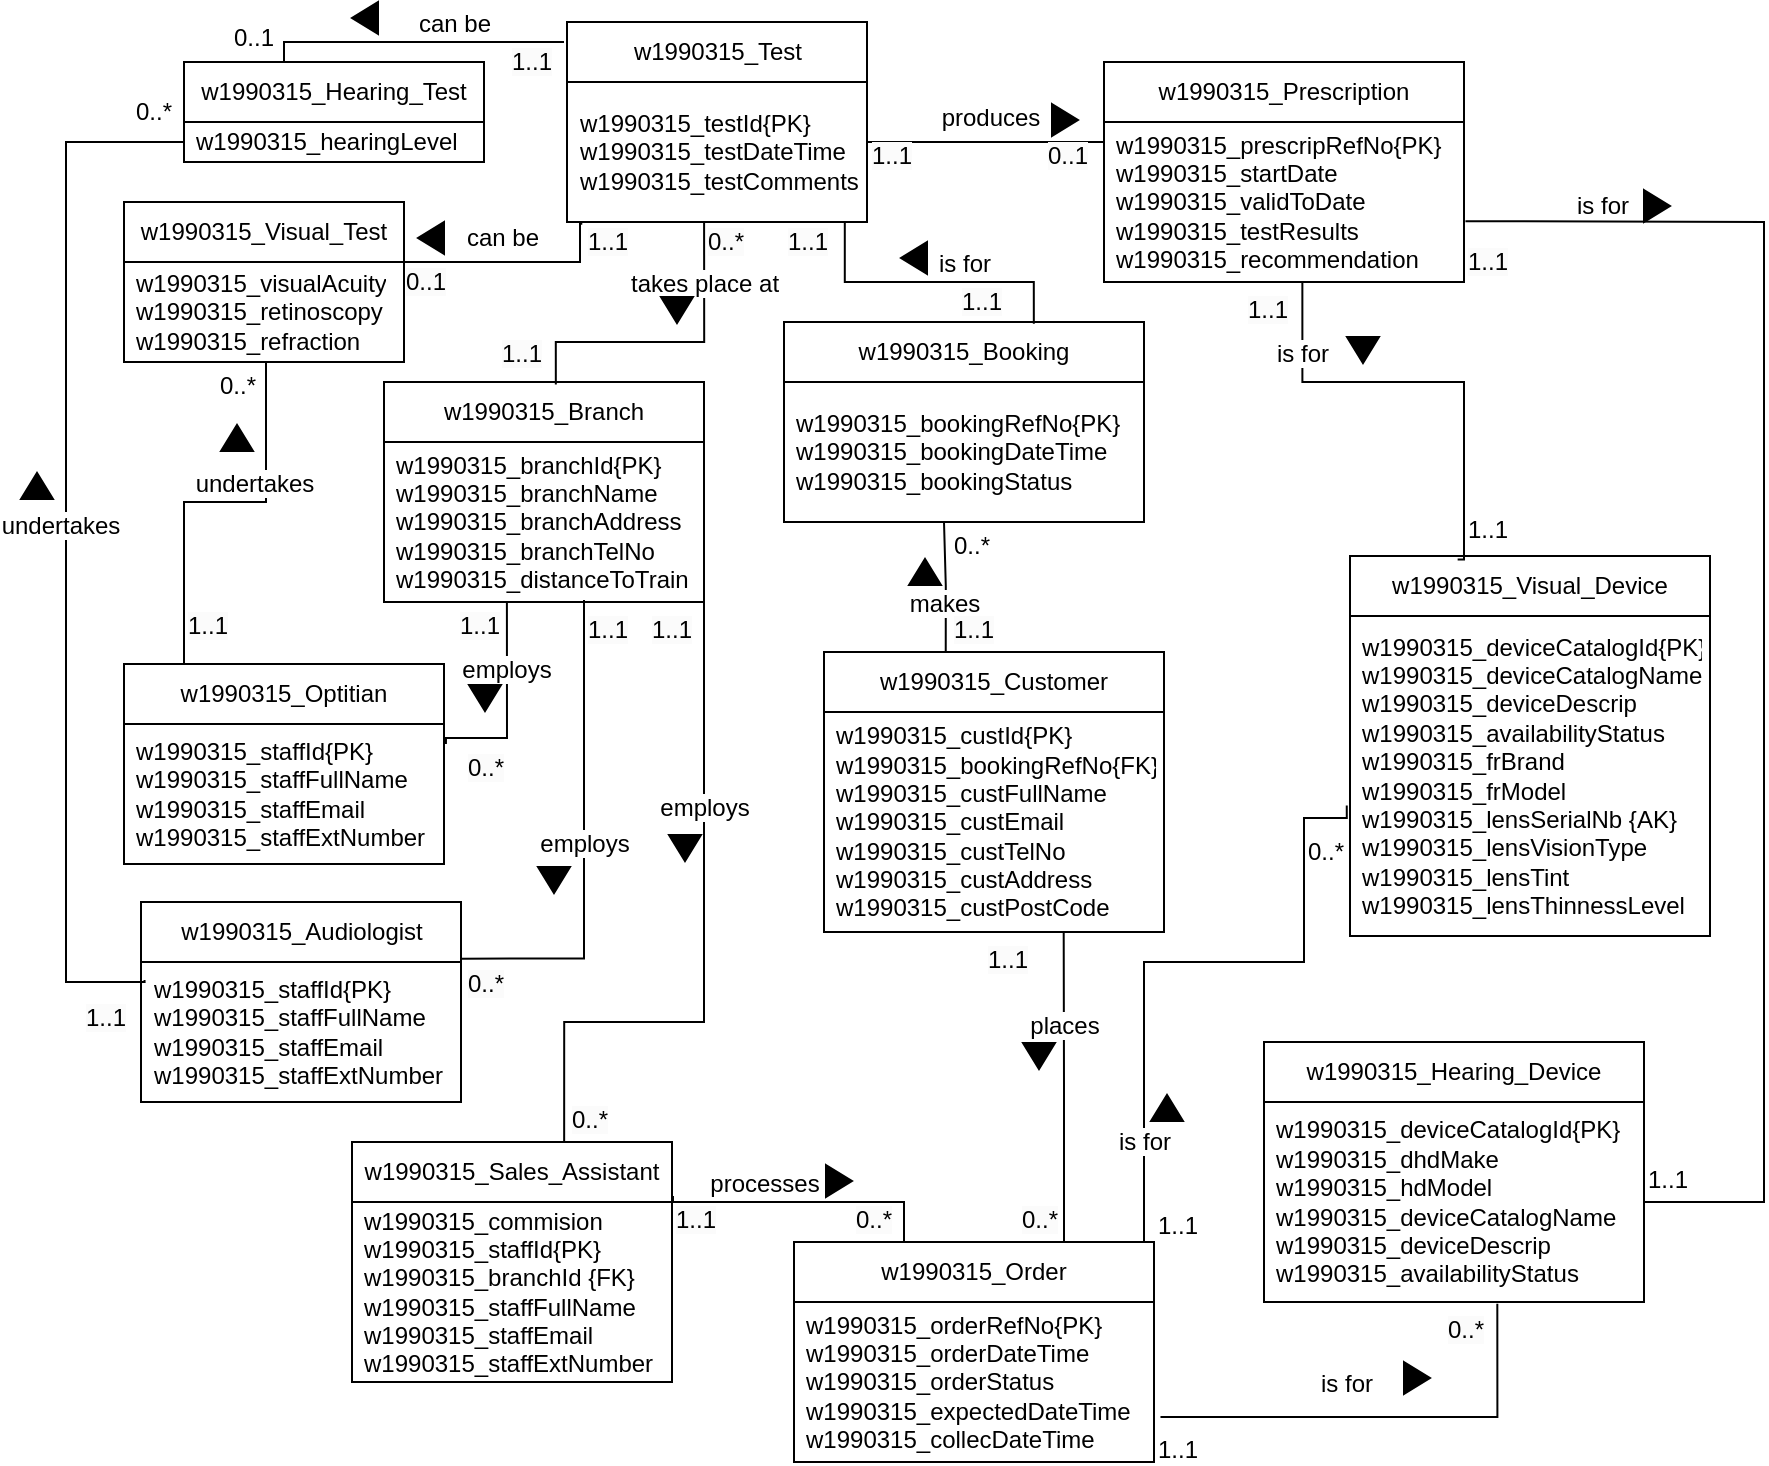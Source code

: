 <mxfile version="24.8.4">
  <diagram name="Strona-1" id="YwWQ-UXERLKJIcqRb9PK">
    <mxGraphModel dx="2443" dy="781" grid="1" gridSize="10" guides="1" tooltips="1" connect="1" arrows="1" fold="1" page="1" pageScale="1" pageWidth="827" pageHeight="1169" math="0" shadow="0">
      <root>
        <mxCell id="0" />
        <mxCell id="1" parent="0" />
        <mxCell id="VDHOx4SLG22JS74lbpEi-4" value="w1990315_&lt;span style=&quot;text-align: left;&quot;&gt;Branch&lt;/span&gt;" style="swimlane;fontStyle=0;childLayout=stackLayout;horizontal=1;startSize=30;horizontalStack=0;resizeParent=1;resizeParentMax=0;resizeLast=0;collapsible=1;marginBottom=0;whiteSpace=wrap;html=1;" parent="1" vertex="1">
          <mxGeometry x="130" y="490" width="160" height="110" as="geometry" />
        </mxCell>
        <mxCell id="VDHOx4SLG22JS74lbpEi-5" value="&lt;div&gt;&lt;span style=&quot;text-align: center; background-color: initial;&quot;&gt;w1990315_&lt;/span&gt;branchId{PK}&lt;br&gt;&lt;span style=&quot;text-align: center;&quot;&gt;w1990315_&lt;/span&gt;branchName&lt;br&gt;&lt;span style=&quot;text-align: center;&quot;&gt;w1990315_&lt;/span&gt;branchAddress&lt;br&gt;&lt;span style=&quot;text-align: center;&quot;&gt;w1990315_&lt;/span&gt;branchTelNo&lt;br&gt;&lt;span style=&quot;text-align: center;&quot;&gt;w1990315_&lt;/span&gt;distanceToTrain&lt;br&gt;&lt;/div&gt;" style="text;strokeColor=none;fillColor=none;align=left;verticalAlign=middle;spacingLeft=4;spacingRight=4;overflow=hidden;points=[[0,0.5],[1,0.5]];portConstraint=eastwest;rotatable=0;whiteSpace=wrap;html=1;" parent="VDHOx4SLG22JS74lbpEi-4" vertex="1">
          <mxGeometry y="30" width="160" height="80" as="geometry" />
        </mxCell>
        <mxCell id="VDHOx4SLG22JS74lbpEi-10" value="w1990315_Test" style="swimlane;fontStyle=0;childLayout=stackLayout;horizontal=1;startSize=30;horizontalStack=0;resizeParent=1;resizeParentMax=0;resizeLast=0;collapsible=1;marginBottom=0;whiteSpace=wrap;html=1;" parent="1" vertex="1">
          <mxGeometry x="221.5" y="310" width="150" height="100" as="geometry" />
        </mxCell>
        <mxCell id="VDHOx4SLG22JS74lbpEi-11" value="&lt;span style=&quot;text-align: center;&quot;&gt;w1990315_&lt;/span&gt;testId{PK}&lt;br&gt;&lt;span style=&quot;text-align: center;&quot;&gt;w1990315_&lt;/span&gt;testDateTime&lt;br&gt;&lt;span style=&quot;text-align: center;&quot;&gt;w1990315_&lt;/span&gt;testComments" style="text;strokeColor=none;fillColor=none;align=left;verticalAlign=middle;spacingLeft=4;spacingRight=4;overflow=hidden;points=[[0,0.5],[1,0.5]];portConstraint=eastwest;rotatable=0;whiteSpace=wrap;html=1;" parent="VDHOx4SLG22JS74lbpEi-10" vertex="1">
          <mxGeometry y="30" width="150" height="70" as="geometry" />
        </mxCell>
        <mxCell id="VDHOx4SLG22JS74lbpEi-14" value="w1990315_Booking" style="swimlane;fontStyle=0;childLayout=stackLayout;horizontal=1;startSize=30;horizontalStack=0;resizeParent=1;resizeParentMax=0;resizeLast=0;collapsible=1;marginBottom=0;whiteSpace=wrap;html=1;" parent="1" vertex="1">
          <mxGeometry x="330" y="460" width="180" height="100" as="geometry" />
        </mxCell>
        <mxCell id="VDHOx4SLG22JS74lbpEi-15" value="&lt;span style=&quot;text-align: center;&quot;&gt;w1990315_&lt;/span&gt;bookingRefNo{PK}&lt;br&gt;&lt;span style=&quot;text-align: center;&quot;&gt;w1990315_&lt;/span&gt;bookingDateTime&lt;br&gt;&lt;span style=&quot;text-align: center;&quot;&gt;w1990315_&lt;/span&gt;bookingStatus" style="text;strokeColor=none;fillColor=none;align=left;verticalAlign=middle;spacingLeft=4;spacingRight=4;overflow=hidden;points=[[0,0.5],[1,0.5]];portConstraint=eastwest;rotatable=0;whiteSpace=wrap;html=1;" parent="VDHOx4SLG22JS74lbpEi-14" vertex="1">
          <mxGeometry y="30" width="180" height="70" as="geometry" />
        </mxCell>
        <mxCell id="VDHOx4SLG22JS74lbpEi-16" value="w1990315_Hearing_Test" style="swimlane;fontStyle=0;childLayout=stackLayout;horizontal=1;startSize=30;horizontalStack=0;resizeParent=1;resizeParentMax=0;resizeLast=0;collapsible=1;marginBottom=0;whiteSpace=wrap;html=1;" parent="1" vertex="1">
          <mxGeometry x="30" y="330" width="150" height="50" as="geometry" />
        </mxCell>
        <mxCell id="VDHOx4SLG22JS74lbpEi-17" value="&lt;span style=&quot;text-align: center;&quot;&gt;w1990315_&lt;/span&gt;hearingLevel&amp;nbsp;" style="text;strokeColor=none;fillColor=none;align=left;verticalAlign=middle;spacingLeft=4;spacingRight=4;overflow=hidden;points=[[0,0.5],[1,0.5]];portConstraint=eastwest;rotatable=0;whiteSpace=wrap;html=1;" parent="VDHOx4SLG22JS74lbpEi-16" vertex="1">
          <mxGeometry y="30" width="150" height="20" as="geometry" />
        </mxCell>
        <mxCell id="VDHOx4SLG22JS74lbpEi-18" value="w1990315_Customer" style="swimlane;fontStyle=0;childLayout=stackLayout;horizontal=1;startSize=30;horizontalStack=0;resizeParent=1;resizeParentMax=0;resizeLast=0;collapsible=1;marginBottom=0;whiteSpace=wrap;html=1;" parent="1" vertex="1">
          <mxGeometry x="350" y="625" width="170" height="140" as="geometry" />
        </mxCell>
        <mxCell id="VDHOx4SLG22JS74lbpEi-19" value="&lt;span style=&quot;text-align: center;&quot;&gt;w1990315_&lt;/span&gt;custId{PK}&lt;div&gt;&lt;span style=&quot;text-align: center;&quot;&gt;w1990315_&lt;/span&gt;bookingRefNo{FK}&lt;br&gt;&lt;span style=&quot;text-align: center;&quot;&gt;w1990315_&lt;/span&gt;custFullName&lt;br&gt;&lt;span style=&quot;text-align: center;&quot;&gt;w1990315_&lt;/span&gt;custEmail&lt;br&gt;&lt;span style=&quot;text-align: center;&quot;&gt;w1990315_&lt;/span&gt;custTelNo&lt;br&gt;&lt;span style=&quot;text-align: center;&quot;&gt;w1990315_&lt;/span&gt;custAddress&lt;br&gt;&lt;span style=&quot;text-align: center;&quot;&gt;w1990315_&lt;/span&gt;custPostCode&lt;/div&gt;" style="text;strokeColor=none;fillColor=none;align=left;verticalAlign=middle;spacingLeft=4;spacingRight=4;overflow=hidden;points=[[0,0.5],[1,0.5]];portConstraint=eastwest;rotatable=0;whiteSpace=wrap;html=1;" parent="VDHOx4SLG22JS74lbpEi-18" vertex="1">
          <mxGeometry y="30" width="170" height="110" as="geometry" />
        </mxCell>
        <mxCell id="VDHOx4SLG22JS74lbpEi-20" value="w1990315_Prescription" style="swimlane;fontStyle=0;childLayout=stackLayout;horizontal=1;startSize=30;horizontalStack=0;resizeParent=1;resizeParentMax=0;resizeLast=0;collapsible=1;marginBottom=0;whiteSpace=wrap;html=1;" parent="1" vertex="1">
          <mxGeometry x="490" y="330" width="180" height="110" as="geometry" />
        </mxCell>
        <mxCell id="VDHOx4SLG22JS74lbpEi-21" value="&lt;span style=&quot;text-align: center;&quot;&gt;w1990315_&lt;/span&gt;prescripRefNo{PK}&lt;br&gt;&lt;span style=&quot;text-align: center;&quot;&gt;w1990315_&lt;/span&gt;startDate&lt;br&gt;&lt;span style=&quot;text-align: center;&quot;&gt;w1990315_&lt;/span&gt;validToDate&lt;br&gt;&lt;span style=&quot;text-align: center;&quot;&gt;w1990315_&lt;/span&gt;testResults&lt;br&gt;&lt;span style=&quot;text-align: center;&quot;&gt;w1990315_&lt;/span&gt;recommendation" style="text;strokeColor=none;fillColor=none;align=left;verticalAlign=middle;spacingLeft=4;spacingRight=4;overflow=hidden;points=[[0,0.5],[1,0.5]];portConstraint=eastwest;rotatable=0;whiteSpace=wrap;html=1;" parent="VDHOx4SLG22JS74lbpEi-20" vertex="1">
          <mxGeometry y="30" width="180" height="80" as="geometry" />
        </mxCell>
        <mxCell id="VDHOx4SLG22JS74lbpEi-22" value="w1990315_Order" style="swimlane;fontStyle=0;childLayout=stackLayout;horizontal=1;startSize=30;horizontalStack=0;resizeParent=1;resizeParentMax=0;resizeLast=0;collapsible=1;marginBottom=0;whiteSpace=wrap;html=1;" parent="1" vertex="1">
          <mxGeometry x="335" y="920" width="180" height="110" as="geometry" />
        </mxCell>
        <mxCell id="VDHOx4SLG22JS74lbpEi-23" value="&lt;span style=&quot;text-align: center;&quot;&gt;w1990315_&lt;/span&gt;orderRefNo{PK}&lt;br&gt;&lt;span style=&quot;text-align: center;&quot;&gt;w1990315_&lt;/span&gt;orderDateTime&lt;br&gt;&lt;span style=&quot;text-align: center;&quot;&gt;w1990315_&lt;/span&gt;orderStatus&lt;br&gt;&lt;span style=&quot;text-align: center;&quot;&gt;w1990315_&lt;/span&gt;expectedDateTime&lt;br&gt;&lt;span style=&quot;text-align: center;&quot;&gt;w1990315_&lt;/span&gt;collecDateTime&amp;nbsp;" style="text;strokeColor=none;fillColor=none;align=left;verticalAlign=middle;spacingLeft=4;spacingRight=4;overflow=hidden;points=[[0,0.5],[1,0.5]];portConstraint=eastwest;rotatable=0;whiteSpace=wrap;html=1;" parent="VDHOx4SLG22JS74lbpEi-22" vertex="1">
          <mxGeometry y="30" width="180" height="80" as="geometry" />
        </mxCell>
        <mxCell id="VDHOx4SLG22JS74lbpEi-26" value="w1990315_Visual_Test" style="swimlane;fontStyle=0;childLayout=stackLayout;horizontal=1;startSize=30;horizontalStack=0;resizeParent=1;resizeParentMax=0;resizeLast=0;collapsible=1;marginBottom=0;whiteSpace=wrap;html=1;" parent="1" vertex="1">
          <mxGeometry y="400" width="140" height="80" as="geometry" />
        </mxCell>
        <mxCell id="VDHOx4SLG22JS74lbpEi-27" value="&lt;span style=&quot;text-align: center;&quot;&gt;w1990315_&lt;/span&gt;visualAcuity&lt;br&gt;&lt;span style=&quot;text-align: center;&quot;&gt;w1990315_&lt;/span&gt;retinoscopy&lt;br&gt;&lt;span style=&quot;text-align: center;&quot;&gt;w1990315_&lt;/span&gt;refraction" style="text;strokeColor=none;fillColor=none;align=left;verticalAlign=middle;spacingLeft=4;spacingRight=4;overflow=hidden;points=[[0,0.5],[1,0.5]];portConstraint=eastwest;rotatable=0;whiteSpace=wrap;html=1;" parent="VDHOx4SLG22JS74lbpEi-26" vertex="1">
          <mxGeometry y="30" width="140" height="50" as="geometry" />
        </mxCell>
        <mxCell id="VDHOx4SLG22JS74lbpEi-30" value="w1990315_Visual_Device" style="swimlane;fontStyle=0;childLayout=stackLayout;horizontal=1;startSize=30;horizontalStack=0;resizeParent=1;resizeParentMax=0;resizeLast=0;collapsible=1;marginBottom=0;whiteSpace=wrap;html=1;" parent="1" vertex="1">
          <mxGeometry x="613" y="577" width="180" height="190" as="geometry" />
        </mxCell>
        <mxCell id="VDHOx4SLG22JS74lbpEi-31" value="&lt;div&gt;&lt;span style=&quot;text-align: center;&quot;&gt;w1990315_&lt;/span&gt;deviceCatalogId{PK}&lt;br&gt;&lt;span style=&quot;text-align: center;&quot;&gt;w1990315_&lt;/span&gt;deviceCatalogName&lt;br&gt;&lt;span style=&quot;text-align: center;&quot;&gt;w1990315_&lt;/span&gt;deviceDescrip&lt;br&gt;&lt;span style=&quot;text-align: center;&quot;&gt;w1990315_&lt;/span&gt;availabilityStatus&lt;br&gt;&lt;/div&gt;&lt;div&gt;&lt;span style=&quot;text-align: center;&quot;&gt;w1990315_&lt;/span&gt;frBrand&lt;br&gt;&lt;div&gt;&lt;span style=&quot;text-align: center; background-color: initial;&quot;&gt;w1990315_&lt;/span&gt;frModel&amp;nbsp;&lt;/div&gt;&lt;/div&gt;&lt;div&gt;&lt;span style=&quot;text-align: center;&quot;&gt;w1990315_&lt;/span&gt;lensSerialNb {AK}&lt;br&gt;&lt;span style=&quot;text-align: center;&quot;&gt;w1990315_&lt;/span&gt;lensVisionType&lt;br&gt;&lt;span style=&quot;text-align: center;&quot;&gt;w1990315_&lt;/span&gt;lensTint&lt;br&gt;&lt;span style=&quot;text-align: center;&quot;&gt;w1990315_&lt;/span&gt;lensThinnessLevel&amp;nbsp;&lt;br&gt;&lt;/div&gt;" style="text;strokeColor=none;fillColor=none;align=left;verticalAlign=middle;spacingLeft=4;spacingRight=4;overflow=hidden;points=[[0,0.5],[1,0.5]];portConstraint=eastwest;rotatable=0;whiteSpace=wrap;html=1;" parent="VDHOx4SLG22JS74lbpEi-30" vertex="1">
          <mxGeometry y="30" width="180" height="160" as="geometry" />
        </mxCell>
        <mxCell id="VDHOx4SLG22JS74lbpEi-32" value="w1990315_Hearing_Device" style="swimlane;fontStyle=0;childLayout=stackLayout;horizontal=1;startSize=30;horizontalStack=0;resizeParent=1;resizeParentMax=0;resizeLast=0;collapsible=1;marginBottom=0;whiteSpace=wrap;html=1;" parent="1" vertex="1">
          <mxGeometry x="570" y="820" width="190" height="130" as="geometry" />
        </mxCell>
        <mxCell id="VDHOx4SLG22JS74lbpEi-33" value="&lt;span style=&quot;text-align: center;&quot;&gt;w1990315_&lt;/span&gt;deviceCatalogId{PK}&lt;br&gt;&lt;span style=&quot;text-align: center;&quot;&gt;w1990315_&lt;/span&gt;dhdMake&lt;br&gt;&lt;span style=&quot;text-align: center;&quot;&gt;w1990315_&lt;/span&gt;hdModel&lt;div&gt;&lt;span style=&quot;text-align: center;&quot;&gt;w1990315_&lt;/span&gt;deviceCatalogName&lt;br&gt;&lt;span style=&quot;text-align: center;&quot;&gt;w1990315_&lt;/span&gt;deviceDescrip&lt;br&gt;&lt;span style=&quot;text-align: center;&quot;&gt;w1990315_&lt;/span&gt;availabilityStatus&lt;br&gt;&lt;/div&gt;" style="text;strokeColor=none;fillColor=none;align=left;verticalAlign=middle;spacingLeft=4;spacingRight=4;overflow=hidden;points=[[0,0.5],[1,0.5]];portConstraint=eastwest;rotatable=0;whiteSpace=wrap;html=1;" parent="VDHOx4SLG22JS74lbpEi-32" vertex="1">
          <mxGeometry y="30" width="190" height="100" as="geometry" />
        </mxCell>
        <mxCell id="VDHOx4SLG22JS74lbpEi-39" value="w1990315_Sales_Assistant" style="swimlane;fontStyle=0;childLayout=stackLayout;horizontal=1;startSize=30;horizontalStack=0;resizeParent=1;resizeParentMax=0;resizeLast=0;collapsible=1;marginBottom=0;whiteSpace=wrap;html=1;" parent="1" vertex="1">
          <mxGeometry x="114" y="870" width="160" height="120" as="geometry" />
        </mxCell>
        <mxCell id="VDHOx4SLG22JS74lbpEi-40" value="&lt;div&gt;&lt;span style=&quot;text-align: center; background-color: initial;&quot;&gt;w1990315_&lt;/span&gt;commision&lt;/div&gt;&lt;div&gt;&lt;span style=&quot;text-align: center; background-color: initial;&quot;&gt;w1990315_&lt;/span&gt;staffId{PK}&lt;br&gt;&lt;/div&gt;&lt;div&gt;w1990315_branchId {FK}&lt;/div&gt;&lt;div&gt;&lt;span style=&quot;text-align: center;&quot;&gt;w1990315_&lt;/span&gt;staffFullName&lt;br&gt;&lt;span style=&quot;text-align: center;&quot;&gt;w1990315_&lt;/span&gt;staffEmail&lt;br&gt;&lt;span style=&quot;text-align: center;&quot;&gt;w1990315_&lt;/span&gt;staffExtNumber&lt;br&gt;&lt;/div&gt;" style="text;strokeColor=none;fillColor=none;align=left;verticalAlign=middle;spacingLeft=4;spacingRight=4;overflow=hidden;points=[[0,0.5],[1,0.5]];portConstraint=eastwest;rotatable=0;whiteSpace=wrap;html=1;" parent="VDHOx4SLG22JS74lbpEi-39" vertex="1">
          <mxGeometry y="30" width="160" height="90" as="geometry" />
        </mxCell>
        <mxCell id="VDHOx4SLG22JS74lbpEi-41" value="w1990315_Optitian&lt;span style=&quot;color: rgba(0, 0, 0, 0); font-family: monospace; font-size: 0px; text-align: start; text-wrap: nowrap;&quot;&gt;%3CmxGraphModel%3E%3Croot%3E%3CmxCell%20id%3D%220%22%2F%3E%3CmxCell%20id%3D%221%22%20parent%3D%220%22%2F%3E%3CmxCell%20id%3D%222%22%20value%3D%22Visual_Device%22%20style%3D%22swimlane%3BfontStyle%3D0%3BchildLayout%3DstackLayout%3Bhorizontal%3D1%3BstartSize%3D30%3BhorizontalStack%3D0%3BresizeParent%3D1%3BresizeParentMax%3D0%3BresizeLast%3D0%3Bcollapsible%3D1%3BmarginBottom%3D0%3BwhiteSpace%3Dwrap%3Bhtml%3D1%3B%22%20vertex%3D%221%22%20parent%3D%221%22%3E%3CmxGeometry%20x%3D%22510%22%20y%3D%22275%22%20width%3D%22120%22%20height%3D%2250%22%20as%3D%22geometry%22%2F%3E%3C%2FmxCell%3E%3CmxCell%20id%3D%223%22%20value%3D%22deviceCatalogId%7BFK%7D%26lt%3Bdiv%26gt%3B%26lt%3Bbr%2F%26gt%3B%26lt%3B%2Fdiv%26gt%3B%22%20style%3D%22text%3BstrokeColor%3Dnone%3BfillColor%3Dnone%3Balign%3Dleft%3BverticalAlign%3Dmiddle%3BspacingLeft%3D4%3BspacingRight%3D4%3Boverflow%3Dhidden%3Bpoints%3D%5B%5B0%2C0.5%5D%2C%5B1%2C0.5%5D%5D%3BportConstraint%3Deastwest%3Brotatable%3D0%3BwhiteSpace%3Dwrap%3Bhtml%3D1%3B%22%20vertex%3D%221%22%20parent%3D%222%22%3E%3CmxGeometry%20y%3D%2230%22%20width%3D%22120%22%20height%3D%2220%22%20as%3D%22geometry%22%2F%3E%3C%2FmxCell%3E%3C%2Froot%3E%3C%2FmxGraphModel%3E&lt;/span&gt;" style="swimlane;fontStyle=0;childLayout=stackLayout;horizontal=1;startSize=30;horizontalStack=0;resizeParent=1;resizeParentMax=0;resizeLast=0;collapsible=1;marginBottom=0;whiteSpace=wrap;html=1;" parent="1" vertex="1">
          <mxGeometry y="631" width="160" height="100" as="geometry" />
        </mxCell>
        <mxCell id="VDHOx4SLG22JS74lbpEi-42" value="&lt;span style=&quot;text-align: center;&quot;&gt;w1990315_&lt;/span&gt;staffId{PK}&lt;div&gt;&lt;span style=&quot;text-align: center;&quot;&gt;w1990315_&lt;/span&gt;staffFullName&lt;br&gt;&lt;span style=&quot;text-align: center;&quot;&gt;w1990315_&lt;/span&gt;staffEmail&lt;br&gt;&lt;span style=&quot;text-align: center;&quot;&gt;w1990315_&lt;/span&gt;staffExtNumber&lt;br&gt;&lt;/div&gt;" style="text;strokeColor=none;fillColor=none;align=left;verticalAlign=middle;spacingLeft=4;spacingRight=4;overflow=hidden;points=[[0,0.5],[1,0.5]];portConstraint=eastwest;rotatable=0;whiteSpace=wrap;html=1;" parent="VDHOx4SLG22JS74lbpEi-41" vertex="1">
          <mxGeometry y="30" width="160" height="70" as="geometry" />
        </mxCell>
        <mxCell id="VDHOx4SLG22JS74lbpEi-43" value="w1990315_Audiologist" style="swimlane;fontStyle=0;childLayout=stackLayout;horizontal=1;startSize=30;horizontalStack=0;resizeParent=1;resizeParentMax=0;resizeLast=0;collapsible=1;marginBottom=0;whiteSpace=wrap;html=1;" parent="1" vertex="1">
          <mxGeometry x="8.5" y="750" width="160" height="100" as="geometry" />
        </mxCell>
        <mxCell id="VDHOx4SLG22JS74lbpEi-44" value="&lt;div&gt;&lt;span style=&quot;text-align: center; background-color: initial;&quot;&gt;w1990315_&lt;/span&gt;staffId{PK}&lt;br&gt;&lt;/div&gt;&lt;div&gt;&lt;span style=&quot;text-align: center;&quot;&gt;w1990315_&lt;/span&gt;staffFullName&lt;br&gt;&lt;span style=&quot;text-align: center;&quot;&gt;w1990315_&lt;/span&gt;staffEmail&lt;br&gt;&lt;span style=&quot;text-align: center;&quot;&gt;w1990315_&lt;/span&gt;staffExtNumber&lt;br&gt;&lt;/div&gt;" style="text;strokeColor=none;fillColor=none;align=left;verticalAlign=middle;spacingLeft=4;spacingRight=4;overflow=hidden;points=[[0,0.5],[1,0.5]];portConstraint=eastwest;rotatable=0;whiteSpace=wrap;html=1;" parent="VDHOx4SLG22JS74lbpEi-43" vertex="1">
          <mxGeometry y="30" width="160" height="70" as="geometry" />
        </mxCell>
        <mxCell id="0N0CLIWLFnsyUBgWIPJR-1" value="takes place at" style="endArrow=none;html=1;endSize=12;startArrow=none;startSize=14;startFill=0;edgeStyle=orthogonalEdgeStyle;align=center;verticalAlign=bottom;endFill=0;rounded=0;fontSize=12;exitX=0.537;exitY=0.011;exitDx=0;exitDy=0;exitPerimeter=0;entryX=0.457;entryY=1;entryDx=0;entryDy=0;entryPerimeter=0;" parent="1" source="VDHOx4SLG22JS74lbpEi-4" target="VDHOx4SLG22JS74lbpEi-11" edge="1">
          <mxGeometry x="0.485" relative="1" as="geometry">
            <mxPoint x="69.5" y="511" as="sourcePoint" />
            <mxPoint x="290" y="420" as="targetPoint" />
            <mxPoint as="offset" />
            <Array as="points">
              <mxPoint x="216" y="470" />
              <mxPoint x="290" y="470" />
            </Array>
          </mxGeometry>
        </mxCell>
        <mxCell id="0N0CLIWLFnsyUBgWIPJR-2" value="is for" style="endArrow=none;html=1;endSize=12;startArrow=none;startSize=14;startFill=0;edgeStyle=orthogonalEdgeStyle;align=center;verticalAlign=bottom;endFill=0;rounded=0;fontSize=12;exitX=0.926;exitY=1.003;exitDx=0;exitDy=0;exitPerimeter=0;entryX=0.694;entryY=0.009;entryDx=0;entryDy=0;entryPerimeter=0;" parent="1" source="VDHOx4SLG22JS74lbpEi-11" target="VDHOx4SLG22JS74lbpEi-14" edge="1">
          <mxGeometry x="0.232" relative="1" as="geometry">
            <mxPoint x="290.0" y="361" as="sourcePoint" />
            <mxPoint x="520.0" y="360" as="targetPoint" />
            <mxPoint as="offset" />
            <Array as="points">
              <mxPoint x="360" y="440" />
              <mxPoint x="455" y="440" />
            </Array>
          </mxGeometry>
        </mxCell>
        <mxCell id="0N0CLIWLFnsyUBgWIPJR-3" value="makes" style="endArrow=none;html=1;endSize=12;startArrow=none;startSize=14;startFill=0;edgeStyle=orthogonalEdgeStyle;align=center;verticalAlign=bottom;endFill=0;rounded=0;fontSize=12;exitX=0.917;exitY=0;exitDx=0;exitDy=0;exitPerimeter=0;" parent="1" edge="1">
          <mxGeometry x="-0.545" y="1" relative="1" as="geometry">
            <mxPoint x="410.87" y="625" as="sourcePoint" />
            <mxPoint x="410" y="560" as="targetPoint" />
            <mxPoint as="offset" />
            <Array as="points">
              <mxPoint x="411" y="592" />
              <mxPoint x="410" y="592" />
            </Array>
          </mxGeometry>
        </mxCell>
        <mxCell id="0N0CLIWLFnsyUBgWIPJR-8" value="processes" style="endArrow=none;html=1;endSize=12;startArrow=none;startSize=14;startFill=0;edgeStyle=orthogonalEdgeStyle;align=center;verticalAlign=bottom;endFill=0;rounded=0;fontSize=12;entryX=0.5;entryY=0;entryDx=0;entryDy=0;exitX=1.003;exitY=-0.033;exitDx=0;exitDy=0;exitPerimeter=0;" parent="1" source="VDHOx4SLG22JS74lbpEi-40" edge="1">
          <mxGeometry x="-0.377" relative="1" as="geometry">
            <mxPoint x="290" y="900" as="sourcePoint" />
            <mxPoint x="407" y="920.0" as="targetPoint" />
            <mxPoint as="offset" />
            <Array as="points">
              <mxPoint x="275" y="900" />
              <mxPoint x="390" y="900" />
              <mxPoint x="390" y="920" />
            </Array>
          </mxGeometry>
        </mxCell>
        <mxCell id="0N0CLIWLFnsyUBgWIPJR-9" value="places" style="endArrow=none;html=1;endSize=12;startArrow=none;startSize=14;startFill=0;edgeStyle=orthogonalEdgeStyle;align=center;verticalAlign=bottom;endFill=0;rounded=0;fontSize=12;exitX=0.75;exitY=0;exitDx=0;exitDy=0;entryX=0.705;entryY=1.002;entryDx=0;entryDy=0;entryPerimeter=0;" parent="1" source="VDHOx4SLG22JS74lbpEi-22" target="VDHOx4SLG22JS74lbpEi-19" edge="1">
          <mxGeometry x="0.282" relative="1" as="geometry">
            <mxPoint x="430" y="830" as="sourcePoint" />
            <mxPoint x="470" y="750" as="targetPoint" />
            <mxPoint as="offset" />
            <Array as="points" />
          </mxGeometry>
        </mxCell>
        <mxCell id="0N0CLIWLFnsyUBgWIPJR-10" value="is for" style="endArrow=none;html=1;endSize=12;startArrow=none;startSize=14;startFill=0;edgeStyle=orthogonalEdgeStyle;align=center;verticalAlign=bottom;endFill=0;rounded=0;fontSize=12;exitX=1.018;exitY=0.719;exitDx=0;exitDy=0;exitPerimeter=0;entryX=0.614;entryY=1.009;entryDx=0;entryDy=0;entryPerimeter=0;" parent="1" source="VDHOx4SLG22JS74lbpEi-23" target="VDHOx4SLG22JS74lbpEi-33" edge="1">
          <mxGeometry x="-0.179" y="8" relative="1" as="geometry">
            <mxPoint x="460.0" y="900.37" as="sourcePoint" />
            <mxPoint x="680" y="960" as="targetPoint" />
            <mxPoint as="offset" />
          </mxGeometry>
        </mxCell>
        <mxCell id="0N0CLIWLFnsyUBgWIPJR-15" value="produces" style="endArrow=none;html=1;endSize=12;startArrow=none;startSize=14;startFill=0;edgeStyle=orthogonalEdgeStyle;align=center;verticalAlign=bottom;endFill=0;rounded=0;fontSize=12;entryX=0;entryY=0.078;entryDx=0;entryDy=0;entryPerimeter=0;" parent="1" target="VDHOx4SLG22JS74lbpEi-21" edge="1">
          <mxGeometry x="-0.002" y="3" relative="1" as="geometry">
            <mxPoint x="371" y="370" as="sourcePoint" />
            <mxPoint x="520.0" y="360" as="targetPoint" />
            <mxPoint as="offset" />
            <Array as="points">
              <mxPoint x="371" y="370" />
              <mxPoint x="490" y="370" />
            </Array>
          </mxGeometry>
        </mxCell>
        <mxCell id="0N0CLIWLFnsyUBgWIPJR-17" value="is for" style="endArrow=none;html=1;endSize=12;startArrow=none;startSize=14;startFill=0;edgeStyle=orthogonalEdgeStyle;align=center;verticalAlign=bottom;endFill=0;rounded=0;fontSize=12;exitX=0.551;exitY=1;exitDx=0;exitDy=0;exitPerimeter=0;entryX=0.299;entryY=0.009;entryDx=0;entryDy=0;entryPerimeter=0;" parent="1" source="VDHOx4SLG22JS74lbpEi-21" target="VDHOx4SLG22JS74lbpEi-30" edge="1">
          <mxGeometry x="-0.59" relative="1" as="geometry">
            <mxPoint x="560" y="460" as="sourcePoint" />
            <mxPoint x="600" y="580" as="targetPoint" />
            <mxPoint as="offset" />
            <Array as="points">
              <mxPoint x="589" y="490" />
              <mxPoint x="670" y="490" />
              <mxPoint x="670" y="579" />
            </Array>
          </mxGeometry>
        </mxCell>
        <mxCell id="0N0CLIWLFnsyUBgWIPJR-21" value="can be" style="endArrow=none;html=1;endSize=12;startArrow=none;startSize=14;startFill=0;edgeStyle=orthogonalEdgeStyle;align=center;verticalAlign=bottom;endFill=0;rounded=0;fontSize=12;exitX=0.75;exitY=0;exitDx=0;exitDy=0;" parent="1" source="VDHOx4SLG22JS74lbpEi-16" edge="1">
          <mxGeometry x="0.48" relative="1" as="geometry">
            <mxPoint x="-30.0" y="321" as="sourcePoint" />
            <mxPoint x="220" y="320" as="targetPoint" />
            <mxPoint as="offset" />
            <Array as="points">
              <mxPoint x="80" y="330" />
              <mxPoint x="80" y="320" />
            </Array>
          </mxGeometry>
        </mxCell>
        <mxCell id="0N0CLIWLFnsyUBgWIPJR-22" value="can be" style="endArrow=none;html=1;endSize=12;startArrow=none;startSize=14;startFill=0;edgeStyle=orthogonalEdgeStyle;align=center;verticalAlign=bottom;endFill=0;rounded=0;fontSize=12;exitX=0.75;exitY=0;exitDx=0;exitDy=0;entryX=0.051;entryY=1.012;entryDx=0;entryDy=0;entryPerimeter=0;" parent="1" target="VDHOx4SLG22JS74lbpEi-11" edge="1">
          <mxGeometry x="-0.002" y="3" relative="1" as="geometry">
            <mxPoint x="140" y="440" as="sourcePoint" />
            <mxPoint x="227.0" y="430" as="targetPoint" />
            <mxPoint as="offset" />
            <Array as="points">
              <mxPoint x="140" y="430" />
              <mxPoint x="228" y="430" />
              <mxPoint x="228" y="411" />
            </Array>
          </mxGeometry>
        </mxCell>
        <mxCell id="0N0CLIWLFnsyUBgWIPJR-24" value="undertakes" style="endArrow=none;html=1;endSize=12;startArrow=none;startSize=14;startFill=0;edgeStyle=orthogonalEdgeStyle;align=center;verticalAlign=bottom;endFill=0;rounded=0;fontSize=12;entryX=0;entryY=0.5;entryDx=0;entryDy=0;exitX=0.011;exitY=0.128;exitDx=0;exitDy=0;exitPerimeter=0;" parent="1" source="VDHOx4SLG22JS74lbpEi-44" target="VDHOx4SLG22JS74lbpEi-17" edge="1">
          <mxGeometry x="-0.002" y="3" relative="1" as="geometry">
            <mxPoint x="-30" y="740" as="sourcePoint" />
            <mxPoint x="110.0" y="540" as="targetPoint" />
            <mxPoint as="offset" />
            <Array as="points">
              <mxPoint x="-29" y="790" />
              <mxPoint x="-29" y="370" />
            </Array>
          </mxGeometry>
        </mxCell>
        <mxCell id="0N0CLIWLFnsyUBgWIPJR-25" value="undertakes" style="endArrow=none;html=1;endSize=12;startArrow=none;startSize=14;startFill=0;edgeStyle=orthogonalEdgeStyle;align=center;verticalAlign=bottom;endFill=0;rounded=0;fontSize=12;exitX=0;exitY=0;exitDx=0;exitDy=0;entryX=0.463;entryY=0.996;entryDx=0;entryDy=0;entryPerimeter=0;" parent="1" source="VDHOx4SLG22JS74lbpEi-41" edge="1">
          <mxGeometry x="0.224" relative="1" as="geometry">
            <mxPoint x="0.06" y="695.14" as="sourcePoint" />
            <mxPoint x="54.35" y="480.04" as="targetPoint" />
            <mxPoint as="offset" />
            <Array as="points">
              <mxPoint x="30" y="550" />
              <mxPoint x="71" y="550" />
              <mxPoint x="71" y="480" />
            </Array>
          </mxGeometry>
        </mxCell>
        <mxCell id="0N0CLIWLFnsyUBgWIPJR-26" value="" style="triangle;whiteSpace=wrap;html=1;fillColor=#000000;rotation=0;" parent="1" vertex="1">
          <mxGeometry x="351" y="881.5" width="13" height="16" as="geometry" />
        </mxCell>
        <mxCell id="0N0CLIWLFnsyUBgWIPJR-28" value="" style="triangle;whiteSpace=wrap;html=1;fillColor=#000000;rotation=90;" parent="1" vertex="1">
          <mxGeometry x="208.5" y="731" width="13" height="16" as="geometry" />
        </mxCell>
        <mxCell id="0N0CLIWLFnsyUBgWIPJR-31" value="" style="triangle;whiteSpace=wrap;html=1;fillColor=#000000;rotation=-180;" parent="1" vertex="1">
          <mxGeometry x="147" y="410" width="13" height="16" as="geometry" />
        </mxCell>
        <mxCell id="0N0CLIWLFnsyUBgWIPJR-32" value="" style="triangle;whiteSpace=wrap;html=1;fillColor=#000000;rotation=-180;" parent="1" vertex="1">
          <mxGeometry x="114" y="300" width="13" height="16" as="geometry" />
        </mxCell>
        <mxCell id="0N0CLIWLFnsyUBgWIPJR-33" value="" style="triangle;whiteSpace=wrap;html=1;fillColor=#000000;" parent="1" vertex="1">
          <mxGeometry x="464" y="351" width="13" height="16" as="geometry" />
        </mxCell>
        <mxCell id="0N0CLIWLFnsyUBgWIPJR-34" value="" style="triangle;whiteSpace=wrap;html=1;fillColor=#000000;" parent="1" vertex="1">
          <mxGeometry x="640" y="980" width="13" height="16" as="geometry" />
        </mxCell>
        <mxCell id="0N0CLIWLFnsyUBgWIPJR-36" value="" style="triangle;whiteSpace=wrap;html=1;fillColor=#000000;rotation=-90;" parent="1" vertex="1">
          <mxGeometry x="50" y="510" width="13" height="16" as="geometry" />
        </mxCell>
        <mxCell id="0N0CLIWLFnsyUBgWIPJR-37" value="" style="triangle;whiteSpace=wrap;html=1;fillColor=#000000;rotation=-90;" parent="1" vertex="1">
          <mxGeometry x="-50" y="534" width="13" height="16" as="geometry" />
        </mxCell>
        <mxCell id="0N0CLIWLFnsyUBgWIPJR-38" value="" style="triangle;whiteSpace=wrap;html=1;fillColor=#000000;rotation=-180;" parent="1" vertex="1">
          <mxGeometry x="388.5" y="420" width="13" height="16" as="geometry" />
        </mxCell>
        <mxCell id="0N0CLIWLFnsyUBgWIPJR-39" value="" style="triangle;whiteSpace=wrap;html=1;fillColor=#000000;rotation=-90;" parent="1" vertex="1">
          <mxGeometry x="394" y="577" width="13" height="16" as="geometry" />
        </mxCell>
        <mxCell id="0N0CLIWLFnsyUBgWIPJR-46" value="" style="triangle;whiteSpace=wrap;html=1;fillColor=#000000;rotation=90;" parent="1" vertex="1">
          <mxGeometry x="613" y="466" width="13" height="16" as="geometry" />
        </mxCell>
        <mxCell id="0N0CLIWLFnsyUBgWIPJR-47" value="" style="triangle;whiteSpace=wrap;html=1;fillColor=#000000;rotation=90;" parent="1" vertex="1">
          <mxGeometry x="451" y="819" width="13" height="16" as="geometry" />
        </mxCell>
        <mxCell id="0N0CLIWLFnsyUBgWIPJR-52" value="0..*" style="text;html=1;align=center;verticalAlign=middle;whiteSpace=wrap;rounded=0;" parent="1" vertex="1">
          <mxGeometry x="41.5" y="480" width="30" height="24" as="geometry" />
        </mxCell>
        <mxCell id="0N0CLIWLFnsyUBgWIPJR-53" value="0..*" style="text;html=1;align=center;verticalAlign=middle;whiteSpace=wrap;rounded=0;" parent="1" vertex="1">
          <mxGeometry y="343" width="30" height="24" as="geometry" />
        </mxCell>
        <mxCell id="0N0CLIWLFnsyUBgWIPJR-54" value="0..1" style="text;html=1;align=center;verticalAlign=middle;whiteSpace=wrap;rounded=0;" parent="1" vertex="1">
          <mxGeometry x="50" y="306" width="30" height="24" as="geometry" />
        </mxCell>
        <mxCell id="0N0CLIWLFnsyUBgWIPJR-55" value="&lt;span style=&quot;color: rgb(0, 0, 0); font-family: Helvetica; font-size: 12px; font-style: normal; font-variant-ligatures: normal; font-variant-caps: normal; font-weight: 400; letter-spacing: normal; orphans: 2; text-align: center; text-indent: 0px; text-transform: none; widows: 2; word-spacing: 0px; -webkit-text-stroke-width: 0px; white-space: normal; background-color: rgb(251, 251, 251); text-decoration-thickness: initial; text-decoration-style: initial; text-decoration-color: initial; display: inline !important; float: none;&quot;&gt;0..1&lt;/span&gt;" style="text;whiteSpace=wrap;html=1;" parent="1" vertex="1">
          <mxGeometry x="138.5" y="426" width="30" height="20" as="geometry" />
        </mxCell>
        <mxCell id="0N0CLIWLFnsyUBgWIPJR-56" value="&lt;span style=&quot;color: rgb(0, 0, 0); font-family: Helvetica; font-size: 12px; font-style: normal; font-variant-ligatures: normal; font-variant-caps: normal; font-weight: 400; letter-spacing: normal; orphans: 2; text-align: center; text-indent: 0px; text-transform: none; widows: 2; word-spacing: 0px; -webkit-text-stroke-width: 0px; white-space: normal; background-color: rgb(251, 251, 251); text-decoration-thickness: initial; text-decoration-style: initial; text-decoration-color: initial; display: inline !important; float: none;&quot;&gt;0..1&lt;/span&gt;" style="text;whiteSpace=wrap;html=1;" parent="1" vertex="1">
          <mxGeometry x="460" y="363" width="30" height="20" as="geometry" />
        </mxCell>
        <mxCell id="0N0CLIWLFnsyUBgWIPJR-57" value="&lt;span style=&quot;color: rgb(0, 0, 0); font-family: Helvetica; font-size: 12px; font-style: normal; font-variant-ligatures: normal; font-variant-caps: normal; font-weight: 400; letter-spacing: normal; orphans: 2; text-align: center; text-indent: 0px; text-transform: none; widows: 2; word-spacing: 0px; -webkit-text-stroke-width: 0px; white-space: normal; background-color: rgb(251, 251, 251); text-decoration-thickness: initial; text-decoration-style: initial; text-decoration-color: initial; display: inline !important; float: none;&quot;&gt;1..1&lt;/span&gt;" style="text;whiteSpace=wrap;html=1;" parent="1" vertex="1">
          <mxGeometry x="371.5" y="363" width="30" height="20" as="geometry" />
        </mxCell>
        <mxCell id="0N0CLIWLFnsyUBgWIPJR-58" value="&lt;span style=&quot;color: rgb(0, 0, 0); font-family: Helvetica; font-size: 12px; font-style: normal; font-variant-ligatures: normal; font-variant-caps: normal; font-weight: 400; letter-spacing: normal; orphans: 2; text-align: center; text-indent: 0px; text-transform: none; widows: 2; word-spacing: 0px; -webkit-text-stroke-width: 0px; white-space: normal; background-color: rgb(251, 251, 251); text-decoration-thickness: initial; text-decoration-style: initial; text-decoration-color: initial; display: inline !important; float: none;&quot;&gt;1..1&lt;/span&gt;" style="text;whiteSpace=wrap;html=1;" parent="1" vertex="1">
          <mxGeometry x="560" y="440" width="30" height="20" as="geometry" />
        </mxCell>
        <mxCell id="0N0CLIWLFnsyUBgWIPJR-59" value="&lt;div style=&quot;text-align: center;&quot;&gt;&lt;span style=&quot;background-color: initial;&quot;&gt;1..1&lt;/span&gt;&lt;/div&gt;" style="text;whiteSpace=wrap;html=1;" parent="1" vertex="1">
          <mxGeometry x="670" y="550" width="30" height="20" as="geometry" />
        </mxCell>
        <mxCell id="0N0CLIWLFnsyUBgWIPJR-60" value="&lt;span style=&quot;color: rgb(0, 0, 0); font-family: Helvetica; font-size: 12px; font-style: normal; font-variant-ligatures: normal; font-variant-caps: normal; font-weight: 400; letter-spacing: normal; orphans: 2; text-align: center; text-indent: 0px; text-transform: none; widows: 2; word-spacing: 0px; -webkit-text-stroke-width: 0px; white-space: normal; background-color: rgb(251, 251, 251); text-decoration-thickness: initial; text-decoration-style: initial; text-decoration-color: initial; display: inline !important; float: none;&quot;&gt;0..*&lt;/span&gt;" style="text;whiteSpace=wrap;html=1;" parent="1" vertex="1">
          <mxGeometry x="660" y="950" width="30" height="20" as="geometry" />
        </mxCell>
        <mxCell id="0N0CLIWLFnsyUBgWIPJR-61" value="&lt;div style=&quot;text-align: center;&quot;&gt;&lt;span style=&quot;background-color: initial;&quot;&gt;1..1&lt;/span&gt;&lt;/div&gt;" style="text;whiteSpace=wrap;html=1;" parent="1" vertex="1">
          <mxGeometry x="515" y="1010" width="30" height="20" as="geometry" />
        </mxCell>
        <mxCell id="0N0CLIWLFnsyUBgWIPJR-72" value="&lt;span style=&quot;color: rgb(0, 0, 0); font-family: Helvetica; font-size: 12px; font-style: normal; font-variant-ligatures: normal; font-variant-caps: normal; font-weight: 400; letter-spacing: normal; orphans: 2; text-align: center; text-indent: 0px; text-transform: none; widows: 2; word-spacing: 0px; -webkit-text-stroke-width: 0px; white-space: normal; background-color: rgb(251, 251, 251); text-decoration-thickness: initial; text-decoration-style: initial; text-decoration-color: initial; display: inline !important; float: none;&quot;&gt;1..1&lt;/span&gt;" style="text;whiteSpace=wrap;html=1;" parent="1" vertex="1">
          <mxGeometry x="413" y="600" width="30" height="20" as="geometry" />
        </mxCell>
        <mxCell id="0N0CLIWLFnsyUBgWIPJR-73" value="&lt;div style=&quot;text-align: center;&quot;&gt;&lt;span style=&quot;background-color: initial;&quot;&gt;0..*&lt;/span&gt;&lt;/div&gt;" style="text;whiteSpace=wrap;html=1;" parent="1" vertex="1">
          <mxGeometry x="413" y="558" width="30" height="20" as="geometry" />
        </mxCell>
        <mxCell id="0N0CLIWLFnsyUBgWIPJR-75" value="&lt;span style=&quot;color: rgb(0, 0, 0); font-family: Helvetica; font-size: 12px; font-style: normal; font-variant-ligatures: normal; font-variant-caps: normal; font-weight: 400; letter-spacing: normal; orphans: 2; text-align: center; text-indent: 0px; text-transform: none; widows: 2; word-spacing: 0px; -webkit-text-stroke-width: 0px; white-space: normal; background-color: rgb(251, 251, 251); text-decoration-thickness: initial; text-decoration-style: initial; text-decoration-color: initial; display: inline !important; float: none;&quot;&gt;1..1&lt;/span&gt;" style="text;whiteSpace=wrap;html=1;" parent="1" vertex="1">
          <mxGeometry x="417" y="436" width="30" height="20" as="geometry" />
        </mxCell>
        <mxCell id="0N0CLIWLFnsyUBgWIPJR-76" value="&lt;span style=&quot;color: rgb(0, 0, 0); font-family: Helvetica; font-size: 12px; font-style: normal; font-variant-ligatures: normal; font-variant-caps: normal; font-weight: 400; letter-spacing: normal; orphans: 2; text-align: center; text-indent: 0px; text-transform: none; widows: 2; word-spacing: 0px; -webkit-text-stroke-width: 0px; white-space: normal; background-color: rgb(251, 251, 251); text-decoration-thickness: initial; text-decoration-style: initial; text-decoration-color: initial; display: inline !important; float: none;&quot;&gt;1..1&lt;/span&gt;" style="text;whiteSpace=wrap;html=1;" parent="1" vertex="1">
          <mxGeometry x="330" y="406" width="30" height="20" as="geometry" />
        </mxCell>
        <mxCell id="0N0CLIWLFnsyUBgWIPJR-77" value="" style="triangle;whiteSpace=wrap;html=1;fillColor=#000000;rotation=90;" parent="1" vertex="1">
          <mxGeometry x="270" y="446" width="13" height="16" as="geometry" />
        </mxCell>
        <mxCell id="0N0CLIWLFnsyUBgWIPJR-79" value="&lt;span style=&quot;color: rgb(0, 0, 0); font-family: Helvetica; font-size: 12px; font-style: normal; font-variant-ligatures: normal; font-variant-caps: normal; font-weight: 400; letter-spacing: normal; orphans: 2; text-align: center; text-indent: 0px; text-transform: none; widows: 2; word-spacing: 0px; -webkit-text-stroke-width: 0px; white-space: normal; background-color: rgb(251, 251, 251); text-decoration-thickness: initial; text-decoration-style: initial; text-decoration-color: initial; display: inline !important; float: none;&quot;&gt;1..1&lt;/span&gt;" style="text;whiteSpace=wrap;html=1;" parent="1" vertex="1">
          <mxGeometry x="187" y="462" width="30" height="20" as="geometry" />
        </mxCell>
        <mxCell id="0N0CLIWLFnsyUBgWIPJR-80" value="&lt;span style=&quot;color: rgb(0, 0, 0); font-family: Helvetica; font-size: 12px; font-style: normal; font-variant-ligatures: normal; font-variant-caps: normal; font-weight: 400; letter-spacing: normal; orphans: 2; text-align: center; text-indent: 0px; text-transform: none; widows: 2; word-spacing: 0px; -webkit-text-stroke-width: 0px; white-space: normal; background-color: rgb(251, 251, 251); text-decoration-thickness: initial; text-decoration-style: initial; text-decoration-color: initial; display: inline !important; float: none;&quot;&gt;0..*&lt;/span&gt;" style="text;whiteSpace=wrap;html=1;" parent="1" vertex="1">
          <mxGeometry x="290" y="406" width="30" height="20" as="geometry" />
        </mxCell>
        <mxCell id="0N0CLIWLFnsyUBgWIPJR-81" value="&lt;span style=&quot;color: rgb(0, 0, 0); font-family: Helvetica; font-size: 12px; font-style: normal; font-variant-ligatures: normal; font-variant-caps: normal; font-weight: 400; letter-spacing: normal; orphans: 2; text-align: center; text-indent: 0px; text-transform: none; widows: 2; word-spacing: 0px; -webkit-text-stroke-width: 0px; white-space: normal; background-color: rgb(251, 251, 251); text-decoration-thickness: initial; text-decoration-style: initial; text-decoration-color: initial; display: inline !important; float: none;&quot;&gt;1..1&lt;/span&gt;" style="text;whiteSpace=wrap;html=1;" parent="1" vertex="1">
          <mxGeometry x="230" y="406" width="30" height="20" as="geometry" />
        </mxCell>
        <mxCell id="0N0CLIWLFnsyUBgWIPJR-82" value="&lt;span style=&quot;color: rgb(0, 0, 0); font-family: Helvetica; font-size: 12px; font-style: normal; font-variant-ligatures: normal; font-variant-caps: normal; font-weight: 400; letter-spacing: normal; orphans: 2; text-align: center; text-indent: 0px; text-transform: none; widows: 2; word-spacing: 0px; -webkit-text-stroke-width: 0px; white-space: normal; background-color: rgb(251, 251, 251); text-decoration-thickness: initial; text-decoration-style: initial; text-decoration-color: initial; display: inline !important; float: none;&quot;&gt;1..1&lt;/span&gt;" style="text;whiteSpace=wrap;html=1;" parent="1" vertex="1">
          <mxGeometry x="191.5" y="316" width="30" height="20" as="geometry" />
        </mxCell>
        <mxCell id="0N0CLIWLFnsyUBgWIPJR-87" value="&lt;span style=&quot;color: rgb(0, 0, 0); font-family: Helvetica; font-size: 12px; font-style: normal; font-variant-ligatures: normal; font-variant-caps: normal; font-weight: 400; letter-spacing: normal; orphans: 2; text-align: center; text-indent: 0px; text-transform: none; widows: 2; word-spacing: 0px; -webkit-text-stroke-width: 0px; white-space: normal; background-color: rgb(251, 251, 251); text-decoration-thickness: initial; text-decoration-style: initial; text-decoration-color: initial; display: inline !important; float: none;&quot;&gt;1..1&lt;/span&gt;" style="text;whiteSpace=wrap;html=1;" parent="1" vertex="1">
          <mxGeometry x="230" y="600" width="30" height="25" as="geometry" />
        </mxCell>
        <mxCell id="0N0CLIWLFnsyUBgWIPJR-91" value="&lt;span style=&quot;color: rgb(0, 0, 0); font-family: Helvetica; font-size: 12px; font-style: normal; font-variant-ligatures: normal; font-variant-caps: normal; font-weight: 400; letter-spacing: normal; orphans: 2; text-align: center; text-indent: 0px; text-transform: none; widows: 2; word-spacing: 0px; -webkit-text-stroke-width: 0px; white-space: normal; background-color: rgb(251, 251, 251); text-decoration-thickness: initial; text-decoration-style: initial; text-decoration-color: initial; display: inline !important; float: none;&quot;&gt;1..1&lt;/span&gt;" style="text;whiteSpace=wrap;html=1;" parent="1" vertex="1">
          <mxGeometry x="-21.5" y="794" width="30" height="25" as="geometry" />
        </mxCell>
        <mxCell id="0N0CLIWLFnsyUBgWIPJR-93" value="&lt;span style=&quot;color: rgb(0, 0, 0); font-family: Helvetica; font-size: 12px; font-style: normal; font-variant-ligatures: normal; font-variant-caps: normal; font-weight: 400; letter-spacing: normal; orphans: 2; text-align: center; text-indent: 0px; text-transform: none; widows: 2; word-spacing: 0px; -webkit-text-stroke-width: 0px; white-space: normal; background-color: rgb(251, 251, 251); text-decoration-thickness: initial; text-decoration-style: initial; text-decoration-color: initial; display: inline !important; float: none;&quot;&gt;1..1&lt;/span&gt;" style="text;whiteSpace=wrap;html=1;" parent="1" vertex="1">
          <mxGeometry x="30" y="597.5" width="30" height="25" as="geometry" />
        </mxCell>
        <mxCell id="0N0CLIWLFnsyUBgWIPJR-94" value="&lt;span style=&quot;color: rgb(0, 0, 0); font-family: Helvetica; font-size: 12px; font-style: normal; font-variant-ligatures: normal; font-variant-caps: normal; font-weight: 400; letter-spacing: normal; orphans: 2; text-align: center; text-indent: 0px; text-transform: none; widows: 2; word-spacing: 0px; -webkit-text-stroke-width: 0px; white-space: normal; background-color: rgb(251, 251, 251); text-decoration-thickness: initial; text-decoration-style: initial; text-decoration-color: initial; display: inline !important; float: none;&quot;&gt;1..1&lt;/span&gt;" style="text;whiteSpace=wrap;html=1;" parent="1" vertex="1">
          <mxGeometry x="430" y="765" width="30" height="25" as="geometry" />
        </mxCell>
        <mxCell id="0N0CLIWLFnsyUBgWIPJR-95" value="&lt;span style=&quot;color: rgb(0, 0, 0); font-family: Helvetica; font-size: 12px; font-style: normal; font-variant-ligatures: normal; font-variant-caps: normal; font-weight: 400; letter-spacing: normal; orphans: 2; text-align: center; text-indent: 0px; text-transform: none; widows: 2; word-spacing: 0px; -webkit-text-stroke-width: 0px; white-space: normal; background-color: rgb(251, 251, 251); text-decoration-thickness: initial; text-decoration-style: initial; text-decoration-color: initial; display: inline !important; float: none;&quot;&gt;0..*&lt;/span&gt;" style="text;whiteSpace=wrap;html=1;" parent="1" vertex="1">
          <mxGeometry x="447" y="895" width="30" height="25" as="geometry" />
        </mxCell>
        <mxCell id="0N0CLIWLFnsyUBgWIPJR-96" value="&lt;span style=&quot;color: rgb(0, 0, 0); font-family: Helvetica; font-size: 12px; font-style: normal; font-variant-ligatures: normal; font-variant-caps: normal; font-weight: 400; letter-spacing: normal; orphans: 2; text-align: center; text-indent: 0px; text-transform: none; widows: 2; word-spacing: 0px; -webkit-text-stroke-width: 0px; white-space: normal; background-color: rgb(251, 251, 251); text-decoration-thickness: initial; text-decoration-style: initial; text-decoration-color: initial; display: inline !important; float: none;&quot;&gt;0..*&lt;/span&gt;" style="text;whiteSpace=wrap;html=1;" parent="1" vertex="1">
          <mxGeometry x="364" y="895" width="30" height="25" as="geometry" />
        </mxCell>
        <mxCell id="0N0CLIWLFnsyUBgWIPJR-97" value="&lt;span style=&quot;color: rgb(0, 0, 0); font-family: Helvetica; font-size: 12px; font-style: normal; font-variant-ligatures: normal; font-variant-caps: normal; font-weight: 400; letter-spacing: normal; orphans: 2; text-align: center; text-indent: 0px; text-transform: none; widows: 2; word-spacing: 0px; -webkit-text-stroke-width: 0px; white-space: normal; background-color: rgb(251, 251, 251); text-decoration-thickness: initial; text-decoration-style: initial; text-decoration-color: initial; display: inline !important; float: none;&quot;&gt;1..1&lt;/span&gt;" style="text;whiteSpace=wrap;html=1;" parent="1" vertex="1">
          <mxGeometry x="274" y="895" width="30" height="25" as="geometry" />
        </mxCell>
        <mxCell id="AxYodoVxfF8I0XiZSgGo-4" value="employs" style="endArrow=none;html=1;endSize=12;startArrow=none;startSize=14;startFill=0;edgeStyle=orthogonalEdgeStyle;align=center;verticalAlign=bottom;endFill=0;rounded=0;fontSize=12;entryX=0.999;entryY=-0.024;entryDx=0;entryDy=0;entryPerimeter=0;" parent="1" target="VDHOx4SLG22JS74lbpEi-44" edge="1">
          <mxGeometry x="0.087" relative="1" as="geometry">
            <mxPoint x="230" y="599" as="sourcePoint" />
            <mxPoint x="227.56" y="790.58" as="targetPoint" />
            <mxPoint as="offset" />
            <Array as="points">
              <mxPoint x="230" y="599" />
              <mxPoint x="230" y="778" />
            </Array>
          </mxGeometry>
        </mxCell>
        <mxCell id="AxYodoVxfF8I0XiZSgGo-6" value="employs" style="endArrow=none;html=1;endSize=12;startArrow=none;startSize=14;startFill=0;edgeStyle=orthogonalEdgeStyle;align=center;verticalAlign=bottom;endFill=0;rounded=0;fontSize=12;exitX=0.44;exitY=0.987;exitDx=0;exitDy=0;exitPerimeter=0;entryX=0.663;entryY=0;entryDx=0;entryDy=0;entryPerimeter=0;" parent="1" target="VDHOx4SLG22JS74lbpEi-39" edge="1">
          <mxGeometry x="-0.233" relative="1" as="geometry">
            <mxPoint x="259.95" y="600" as="sourcePoint" />
            <mxPoint x="227.95" y="779" as="targetPoint" />
            <mxPoint as="offset" />
            <Array as="points">
              <mxPoint x="290" y="600" />
              <mxPoint x="290" y="810" />
              <mxPoint x="220" y="810" />
            </Array>
          </mxGeometry>
        </mxCell>
        <mxCell id="AxYodoVxfF8I0XiZSgGo-7" value="" style="triangle;whiteSpace=wrap;html=1;fillColor=#000000;rotation=90;" parent="1" vertex="1">
          <mxGeometry x="274" y="715" width="13" height="16" as="geometry" />
        </mxCell>
        <mxCell id="AxYodoVxfF8I0XiZSgGo-11" value="employs" style="endArrow=none;html=1;endSize=12;startArrow=none;startSize=14;startFill=0;edgeStyle=orthogonalEdgeStyle;align=center;verticalAlign=bottom;endFill=0;rounded=0;fontSize=12;entryX=1.006;entryY=0.143;entryDx=0;entryDy=0;entryPerimeter=0;" parent="1" target="VDHOx4SLG22JS74lbpEi-42" edge="1">
          <mxGeometry x="-0.14" relative="1" as="geometry">
            <mxPoint x="191.45" y="600" as="sourcePoint" />
            <mxPoint x="129.45" y="779" as="targetPoint" />
            <mxPoint as="offset" />
            <Array as="points">
              <mxPoint x="191" y="668" />
            </Array>
          </mxGeometry>
        </mxCell>
        <mxCell id="AxYodoVxfF8I0XiZSgGo-12" value="" style="triangle;whiteSpace=wrap;html=1;fillColor=#000000;rotation=90;" parent="1" vertex="1">
          <mxGeometry x="174" y="640" width="13" height="16" as="geometry" />
        </mxCell>
        <mxCell id="AxYodoVxfF8I0XiZSgGo-14" value="is for" style="endArrow=none;html=1;endSize=12;startArrow=none;startSize=14;startFill=0;edgeStyle=orthogonalEdgeStyle;align=center;verticalAlign=bottom;endFill=0;rounded=0;fontSize=12;exitX=0.861;exitY=0;exitDx=0;exitDy=0;exitPerimeter=0;entryX=-0.009;entryY=0.592;entryDx=0;entryDy=0;entryPerimeter=0;" parent="1" source="VDHOx4SLG22JS74lbpEi-22" target="VDHOx4SLG22JS74lbpEi-31" edge="1">
          <mxGeometry x="-0.64" relative="1" as="geometry">
            <mxPoint x="417" y="737" as="sourcePoint" />
            <mxPoint x="590" y="680" as="targetPoint" />
            <mxPoint as="offset" />
            <Array as="points">
              <mxPoint x="510" y="920" />
              <mxPoint x="510" y="780" />
              <mxPoint x="590" y="780" />
              <mxPoint x="590" y="708" />
            </Array>
          </mxGeometry>
        </mxCell>
        <mxCell id="AxYodoVxfF8I0XiZSgGo-15" value="" style="triangle;whiteSpace=wrap;html=1;fillColor=#000000;rotation=-90;" parent="1" vertex="1">
          <mxGeometry x="515" y="845" width="13" height="16" as="geometry" />
        </mxCell>
        <mxCell id="AxYodoVxfF8I0XiZSgGo-16" value="&lt;div style=&quot;text-align: center;&quot;&gt;&lt;span style=&quot;background-color: initial;&quot;&gt;1..1&lt;/span&gt;&lt;/div&gt;" style="text;whiteSpace=wrap;html=1;" parent="1" vertex="1">
          <mxGeometry x="515" y="897.5" width="30" height="20" as="geometry" />
        </mxCell>
        <mxCell id="AxYodoVxfF8I0XiZSgGo-17" value="&lt;div style=&quot;text-align: center;&quot;&gt;0..*&lt;/div&gt;" style="text;whiteSpace=wrap;html=1;" parent="1" vertex="1">
          <mxGeometry x="590" y="711" width="30" height="20" as="geometry" />
        </mxCell>
        <mxCell id="AxYodoVxfF8I0XiZSgGo-18" value="&lt;span style=&quot;color: rgb(0, 0, 0); font-family: Helvetica; font-size: 12px; font-style: normal; font-variant-ligatures: normal; font-variant-caps: normal; font-weight: 400; letter-spacing: normal; orphans: 2; text-align: center; text-indent: 0px; text-transform: none; widows: 2; word-spacing: 0px; -webkit-text-stroke-width: 0px; white-space: normal; background-color: rgb(251, 251, 251); text-decoration-thickness: initial; text-decoration-style: initial; text-decoration-color: initial; display: inline !important; float: none;&quot;&gt;1..1&lt;/span&gt;" style="text;whiteSpace=wrap;html=1;" parent="1" vertex="1">
          <mxGeometry x="165.5" y="597.5" width="30" height="20" as="geometry" />
        </mxCell>
        <mxCell id="AxYodoVxfF8I0XiZSgGo-19" value="&lt;span style=&quot;color: rgb(0, 0, 0); font-family: Helvetica; font-size: 12px; font-style: normal; font-variant-ligatures: normal; font-variant-caps: normal; font-weight: 400; letter-spacing: normal; orphans: 2; text-align: center; text-indent: 0px; text-transform: none; widows: 2; word-spacing: 0px; -webkit-text-stroke-width: 0px; white-space: normal; background-color: rgb(251, 251, 251); text-decoration-thickness: initial; text-decoration-style: initial; text-decoration-color: initial; display: inline !important; float: none;&quot;&gt;1..1&lt;/span&gt;" style="text;whiteSpace=wrap;html=1;" parent="1" vertex="1">
          <mxGeometry x="261.5" y="600" width="30" height="20" as="geometry" />
        </mxCell>
        <mxCell id="AxYodoVxfF8I0XiZSgGo-20" value="is for" style="endArrow=none;html=1;endSize=12;startArrow=none;startSize=14;startFill=0;edgeStyle=orthogonalEdgeStyle;align=center;verticalAlign=bottom;endFill=0;rounded=0;fontSize=12;exitX=1.004;exitY=0.62;exitDx=0;exitDy=0;exitPerimeter=0;entryX=1;entryY=0.5;entryDx=0;entryDy=0;" parent="1" source="VDHOx4SLG22JS74lbpEi-21" target="VDHOx4SLG22JS74lbpEi-33" edge="1">
          <mxGeometry x="-0.802" y="-1" relative="1" as="geometry">
            <mxPoint x="720" y="364.92" as="sourcePoint" />
            <mxPoint x="798" y="503.92" as="targetPoint" />
            <mxPoint x="-1" as="offset" />
            <Array as="points">
              <mxPoint x="676" y="410" />
              <mxPoint x="820" y="410" />
              <mxPoint x="820" y="895" />
            </Array>
          </mxGeometry>
        </mxCell>
        <mxCell id="AxYodoVxfF8I0XiZSgGo-23" value="" style="triangle;whiteSpace=wrap;html=1;fillColor=#000000;" parent="1" vertex="1">
          <mxGeometry x="760" y="394" width="13" height="16" as="geometry" />
        </mxCell>
        <mxCell id="AxYodoVxfF8I0XiZSgGo-24" value="&lt;span style=&quot;color: rgb(0, 0, 0); font-family: Helvetica; font-size: 12px; font-style: normal; font-variant-ligatures: normal; font-variant-caps: normal; font-weight: 400; letter-spacing: normal; orphans: 2; text-align: center; text-indent: 0px; text-transform: none; widows: 2; word-spacing: 0px; -webkit-text-stroke-width: 0px; white-space: normal; background-color: rgb(251, 251, 251); text-decoration-thickness: initial; text-decoration-style: initial; text-decoration-color: initial; display: inline !important; float: none;&quot;&gt;1..1&lt;/span&gt;" style="text;whiteSpace=wrap;html=1;" parent="1" vertex="1">
          <mxGeometry x="670" y="416" width="30" height="20" as="geometry" />
        </mxCell>
        <mxCell id="AxYodoVxfF8I0XiZSgGo-25" value="&lt;div style=&quot;text-align: center;&quot;&gt;&lt;span style=&quot;background-color: initial;&quot;&gt;1..1&lt;/span&gt;&lt;/div&gt;" style="text;whiteSpace=wrap;html=1;" parent="1" vertex="1">
          <mxGeometry x="760" y="875" width="30" height="20" as="geometry" />
        </mxCell>
        <mxCell id="kTd8F2cXccz41wzPrc-y-2" value="&lt;span style=&quot;color: rgb(0, 0, 0); font-family: Helvetica; font-size: 12px; font-style: normal; font-variant-ligatures: normal; font-variant-caps: normal; font-weight: 400; letter-spacing: normal; orphans: 2; text-align: center; text-indent: 0px; text-transform: none; widows: 2; word-spacing: 0px; -webkit-text-stroke-width: 0px; white-space: normal; background-color: rgb(251, 251, 251); text-decoration-thickness: initial; text-decoration-style: initial; text-decoration-color: initial; display: inline !important; float: none;&quot;&gt;0..*&lt;/span&gt;&lt;span style=&quot;color: rgba(0, 0, 0, 0); font-family: monospace; font-size: 0px; text-wrap: nowrap;&quot;&gt;%3CmxGraphModel%3E%3Croot%3E%3CmxCell%20id%3D%220%22%2F%3E%3CmxCell%20id%3D%221%22%20parent%3D%220%22%2F%3E%3CmxCell%20id%3D%222%22%20value%3D%22%26lt%3Bspan%20style%3D%26quot%3Bcolor%3A%20rgb(0%2C%200%2C%200)%3B%20font-family%3A%20Helvetica%3B%20font-size%3A%2012px%3B%20font-style%3A%20normal%3B%20font-variant-ligatures%3A%20normal%3B%20font-variant-caps%3A%20normal%3B%20font-weight%3A%20400%3B%20letter-spacing%3A%20normal%3B%20orphans%3A%202%3B%20text-align%3A%20center%3B%20text-indent%3A%200px%3B%20text-transform%3A%20none%3B%20widows%3A%202%3B%20word-spacing%3A%200px%3B%20-webkit-text-stroke-width%3A%200px%3B%20white-space%3A%20normal%3B%20background-color%3A%20rgb(251%2C%20251%2C%20251)%3B%20text-decoration-thickness%3A%20initial%3B%20text-decoration-style%3A%20initial%3B%20text-decoration-color%3A%20initial%3B%20display%3A%20inline%20!important%3B%20float%3A%20none%3B%26quot%3B%26gt%3B1..1%26lt%3B%2Fspan%26gt%3B%22%20style%3D%22text%3BwhiteSpace%3Dwrap%3Bhtml%3D1%3B%22%20vertex%3D%221%22%20parent%3D%221%22%3E%3CmxGeometry%20x%3D%22230%22%20y%3D%22600%22%20width%3D%2230%22%20height%3D%2225%22%20as%3D%22geometry%22%2F%3E%3C%2FmxCell%3E%3C%2Froot%3E%3C%2FmxGraphModel%3E&lt;/span&gt;" style="text;whiteSpace=wrap;html=1;" vertex="1" parent="1">
          <mxGeometry x="221.5" y="845" width="30" height="25" as="geometry" />
        </mxCell>
        <mxCell id="kTd8F2cXccz41wzPrc-y-3" value="&lt;span style=&quot;color: rgb(0, 0, 0); font-family: Helvetica; font-size: 12px; font-style: normal; font-variant-ligatures: normal; font-variant-caps: normal; font-weight: 400; letter-spacing: normal; orphans: 2; text-align: center; text-indent: 0px; text-transform: none; widows: 2; word-spacing: 0px; -webkit-text-stroke-width: 0px; white-space: normal; background-color: rgb(251, 251, 251); text-decoration-thickness: initial; text-decoration-style: initial; text-decoration-color: initial; display: inline !important; float: none;&quot;&gt;0..*&lt;/span&gt;&lt;span style=&quot;color: rgba(0, 0, 0, 0); font-family: monospace; font-size: 0px; text-wrap: nowrap;&quot;&gt;%3CmxGraphModel%3E%3Croot%3E%3CmxCell%20id%3D%220%22%2F%3E%3CmxCell%20id%3D%221%22%20parent%3D%220%22%2F%3E%3CmxCell%20id%3D%222%22%20value%3D%22%26lt%3Bspan%20style%3D%26quot%3Bcolor%3A%20rgb(0%2C%200%2C%200)%3B%20font-family%3A%20Helvetica%3B%20font-size%3A%2012px%3B%20font-style%3A%20normal%3B%20font-variant-ligatures%3A%20normal%3B%20font-variant-caps%3A%20normal%3B%20font-weight%3A%20400%3B%20letter-spacing%3A%20normal%3B%20orphans%3A%202%3B%20text-align%3A%20center%3B%20text-indent%3A%200px%3B%20text-transform%3A%20none%3B%20widows%3A%202%3B%20word-spacing%3A%200px%3B%20-webkit-text-stroke-width%3A%200px%3B%20white-space%3A%20normal%3B%20background-color%3A%20rgb(251%2C%20251%2C%20251)%3B%20text-decoration-thickness%3A%20initial%3B%20text-decoration-style%3A%20initial%3B%20text-decoration-color%3A%20initial%3B%20display%3A%20inline%20!important%3B%20float%3A%20none%3B%26quot%3B%26gt%3B1..1%26lt%3B%2Fspan%26gt%3B%22%20style%3D%22text%3BwhiteSpace%3Dwrap%3Bhtml%3D1%3B%22%20vertex%3D%221%22%20parent%3D%221%22%3E%3CmxGeometry%20x%3D%22230%22%20y%3D%22600%22%20width%3D%2230%22%20height%3D%2225%22%20as%3D%22geometry%22%2F%3E%3C%2FmxCell%3E%3C%2Froot%3E%3C%2FmxGraphModel%3E&lt;/span&gt;" style="text;whiteSpace=wrap;html=1;" vertex="1" parent="1">
          <mxGeometry x="170" y="777" width="30" height="25" as="geometry" />
        </mxCell>
        <mxCell id="kTd8F2cXccz41wzPrc-y-4" value="&lt;span style=&quot;color: rgb(0, 0, 0); font-family: Helvetica; font-size: 12px; font-style: normal; font-variant-ligatures: normal; font-variant-caps: normal; font-weight: 400; letter-spacing: normal; orphans: 2; text-align: center; text-indent: 0px; text-transform: none; widows: 2; word-spacing: 0px; -webkit-text-stroke-width: 0px; white-space: normal; background-color: rgb(251, 251, 251); text-decoration-thickness: initial; text-decoration-style: initial; text-decoration-color: initial; display: inline !important; float: none;&quot;&gt;0..*&lt;/span&gt;&lt;span style=&quot;color: rgba(0, 0, 0, 0); font-family: monospace; font-size: 0px; text-wrap: nowrap;&quot;&gt;%3CmxGraphModel%3E%3Croot%3E%3CmxCell%20id%3D%220%22%2F%3E%3CmxCell%20id%3D%221%22%20parent%3D%220%22%2F%3E%3CmxCell%20id%3D%222%22%20value%3D%22%26lt%3Bspan%20style%3D%26quot%3Bcolor%3A%20rgb(0%2C%200%2C%200)%3B%20font-family%3A%20Helvetica%3B%20font-size%3A%2012px%3B%20font-style%3A%20normal%3B%20font-variant-ligatures%3A%20normal%3B%20font-variant-caps%3A%20normal%3B%20font-weight%3A%20400%3B%20letter-spacing%3A%20normal%3B%20orphans%3A%202%3B%20text-align%3A%20center%3B%20text-indent%3A%200px%3B%20text-transform%3A%20none%3B%20widows%3A%202%3B%20word-spacing%3A%200px%3B%20-webkit-text-stroke-width%3A%200px%3B%20white-space%3A%20normal%3B%20background-color%3A%20rgb(251%2C%20251%2C%20251)%3B%20text-decoration-thickness%3A%20initial%3B%20text-decoration-style%3A%20initial%3B%20text-decoration-color%3A%20initial%3B%20display%3A%20inline%20!important%3B%20float%3A%20none%3B%26quot%3B%26gt%3B1..1%26lt%3B%2Fspan%26gt%3B%22%20style%3D%22text%3BwhiteSpace%3Dwrap%3Bhtml%3D1%3B%22%20vertex%3D%221%22%20parent%3D%221%22%3E%3CmxGeometry%20x%3D%22230%22%20y%3D%22600%22%20width%3D%2230%22%20height%3D%2225%22%20as%3D%22geometry%22%2F%3E%3C%2FmxCell%3E%3C%2Froot%3E%3C%2FmxGraphModel%3E&lt;/span&gt;" style="text;whiteSpace=wrap;html=1;" vertex="1" parent="1">
          <mxGeometry x="170" y="668.5" width="30" height="25" as="geometry" />
        </mxCell>
      </root>
    </mxGraphModel>
  </diagram>
</mxfile>
